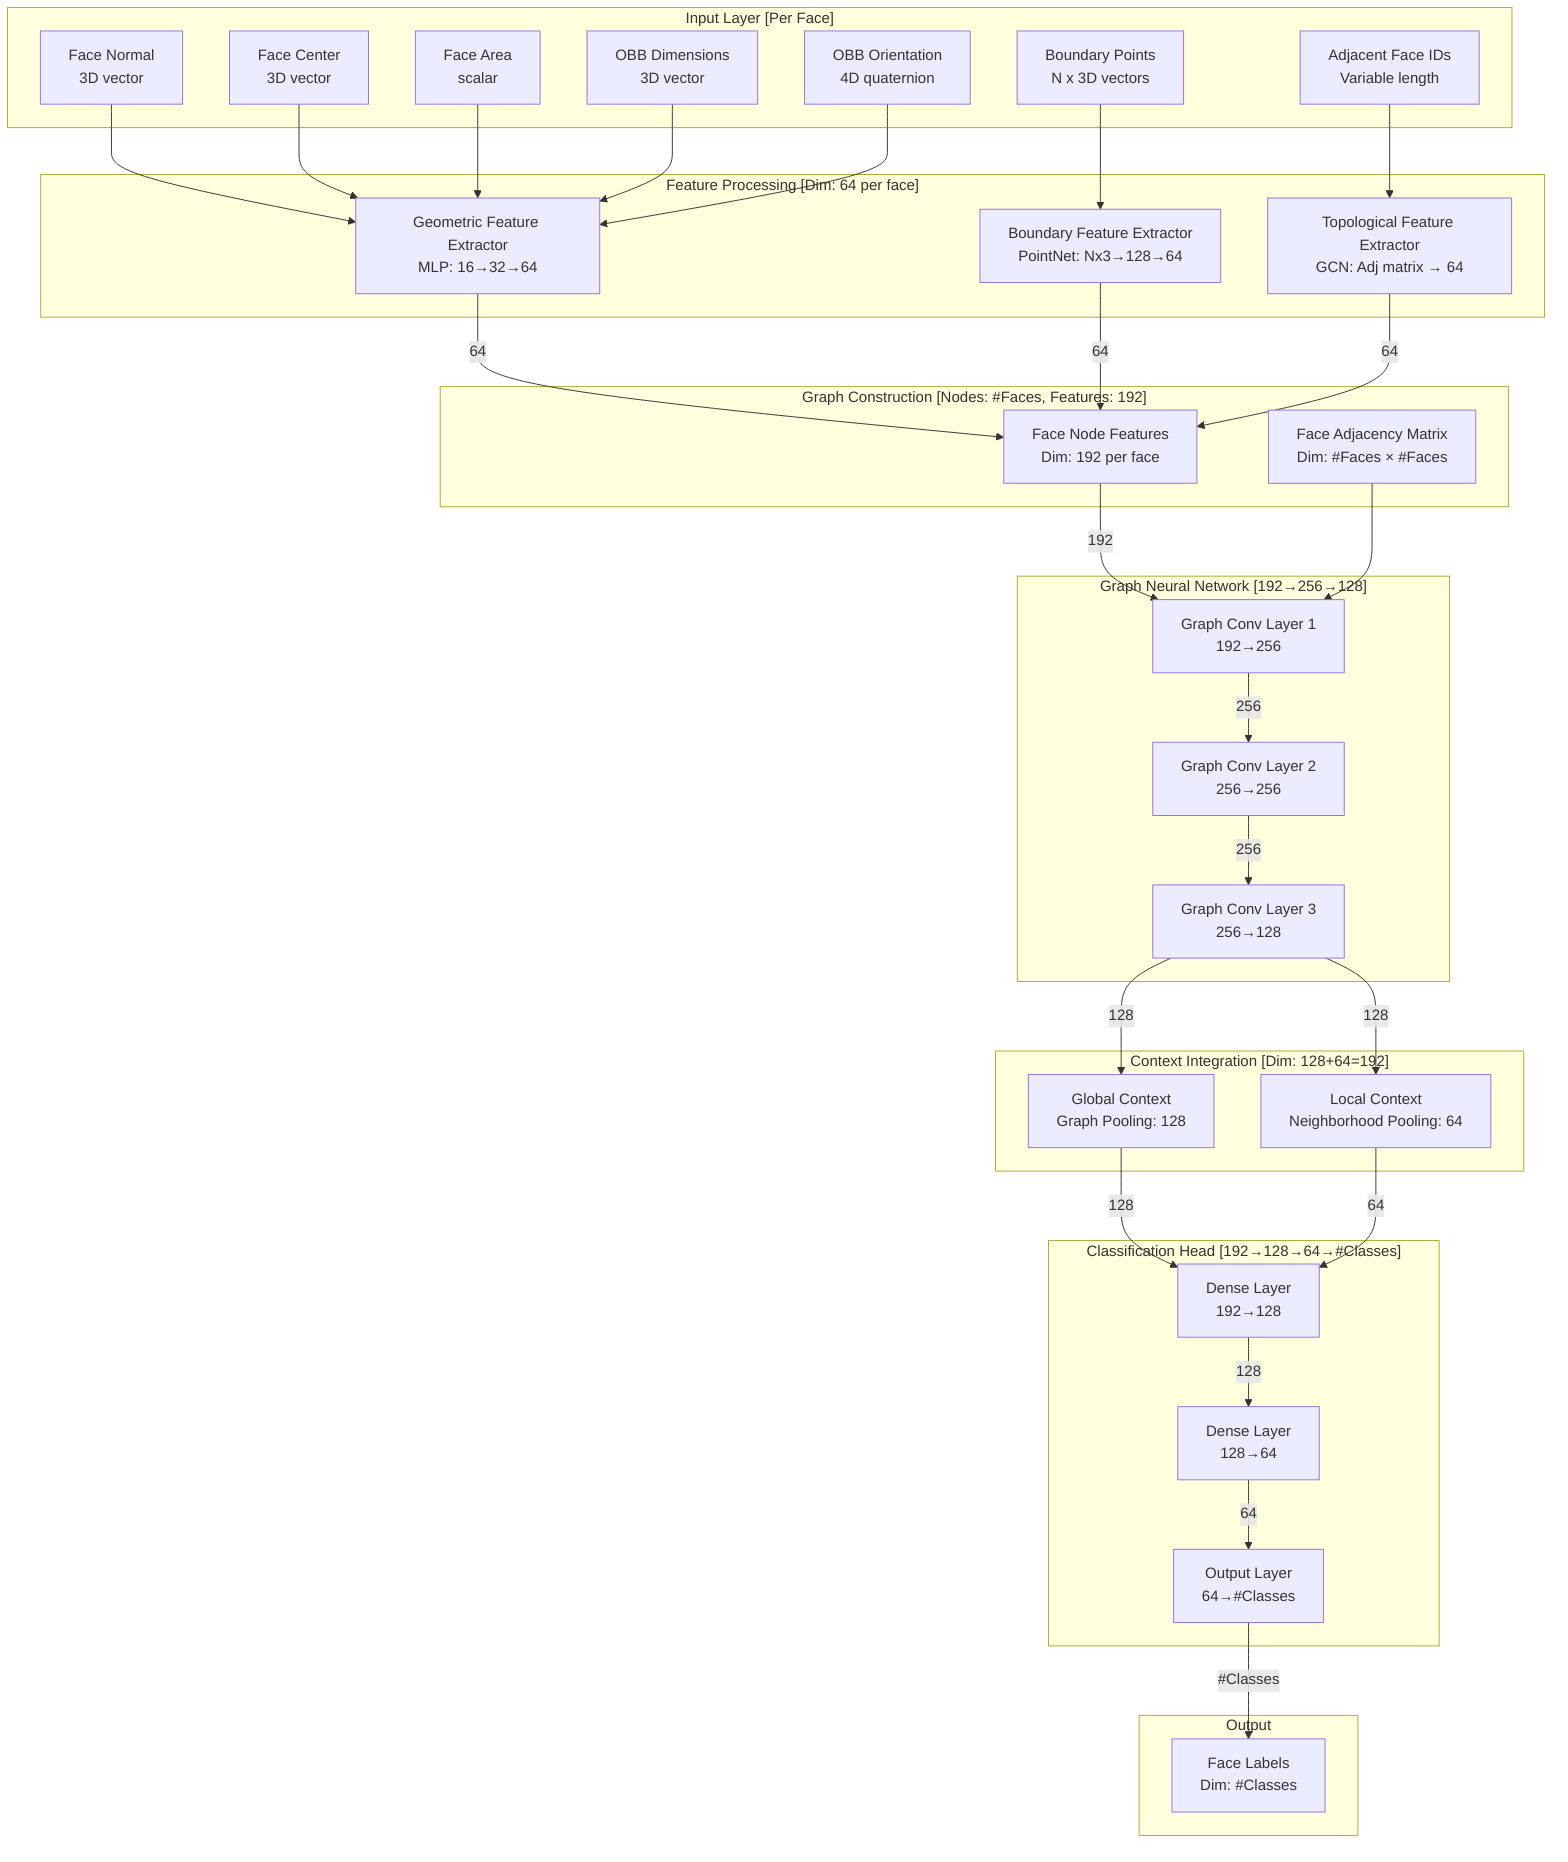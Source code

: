flowchart TD
    subgraph "Input Layer [Per Face]"
        I1[Face Normal\n3D vector]
        I2[Face Center\n3D vector]
        I3[Face Area\nscalar]
        I4[OBB Dimensions\n3D vector]
        I5[OBB Orientation\n4D quaternion]
        I6[Boundary Points\nN x 3D vectors]
        I7[Adjacent Face IDs\nVariable length]
    end

    subgraph "Feature Processing [Dim: 64 per face]"
        F1[Geometric Feature Extractor\nMLP: 16→32→64]
        F2[Boundary Feature Extractor\nPointNet: Nx3→128→64]
        F3[Topological Feature Extractor\nGCN: Adj matrix → 64]
    end

    subgraph "Graph Construction [Nodes: #Faces, Features: 192]"
        G1[Face Node Features\nDim: 192 per face]
        G2[Face Adjacency Matrix\nDim: #Faces × #Faces]
    end

    subgraph "Graph Neural Network [192→256→128]"
        GNN1[Graph Conv Layer 1\n192→256]
        GNN2[Graph Conv Layer 2\n256→256]
        GNN3[Graph Conv Layer 3\n256→128]
    end

    subgraph "Context Integration [Dim: 128+64=192]"
        C1[Global Context\nGraph Pooling: 128]
        C2[Local Context\nNeighborhood Pooling: 64]
    end

    subgraph "Classification Head [192→128→64→#Classes]"
        CL1[Dense Layer\n192→128]
        CL2[Dense Layer\n128→64]
        CL3[Output Layer\n64→#Classes]
    end

    subgraph "Output"
        O1[Face Labels\nDim: #Classes]
    end

    I1 & I2 & I3 & I4 & I5 --> F1
    I6 --> F2
    I7 --> F3

    F1 --> |64| G1
    F2 --> |64| G1
    F3 --> |64| G1

    G1 --> |192| GNN1
    G2 --> GNN1

    GNN1 --> |256| GNN2
    GNN2 --> |256| GNN3

    GNN3 --> |128| C1
    GNN3 --> |128| C2

    C1 --> |128| CL1
    C2 --> |64| CL1

    CL1 --> |128| CL2
    CL2 --> |64| CL3
    CL3 --> |#Classes| O1